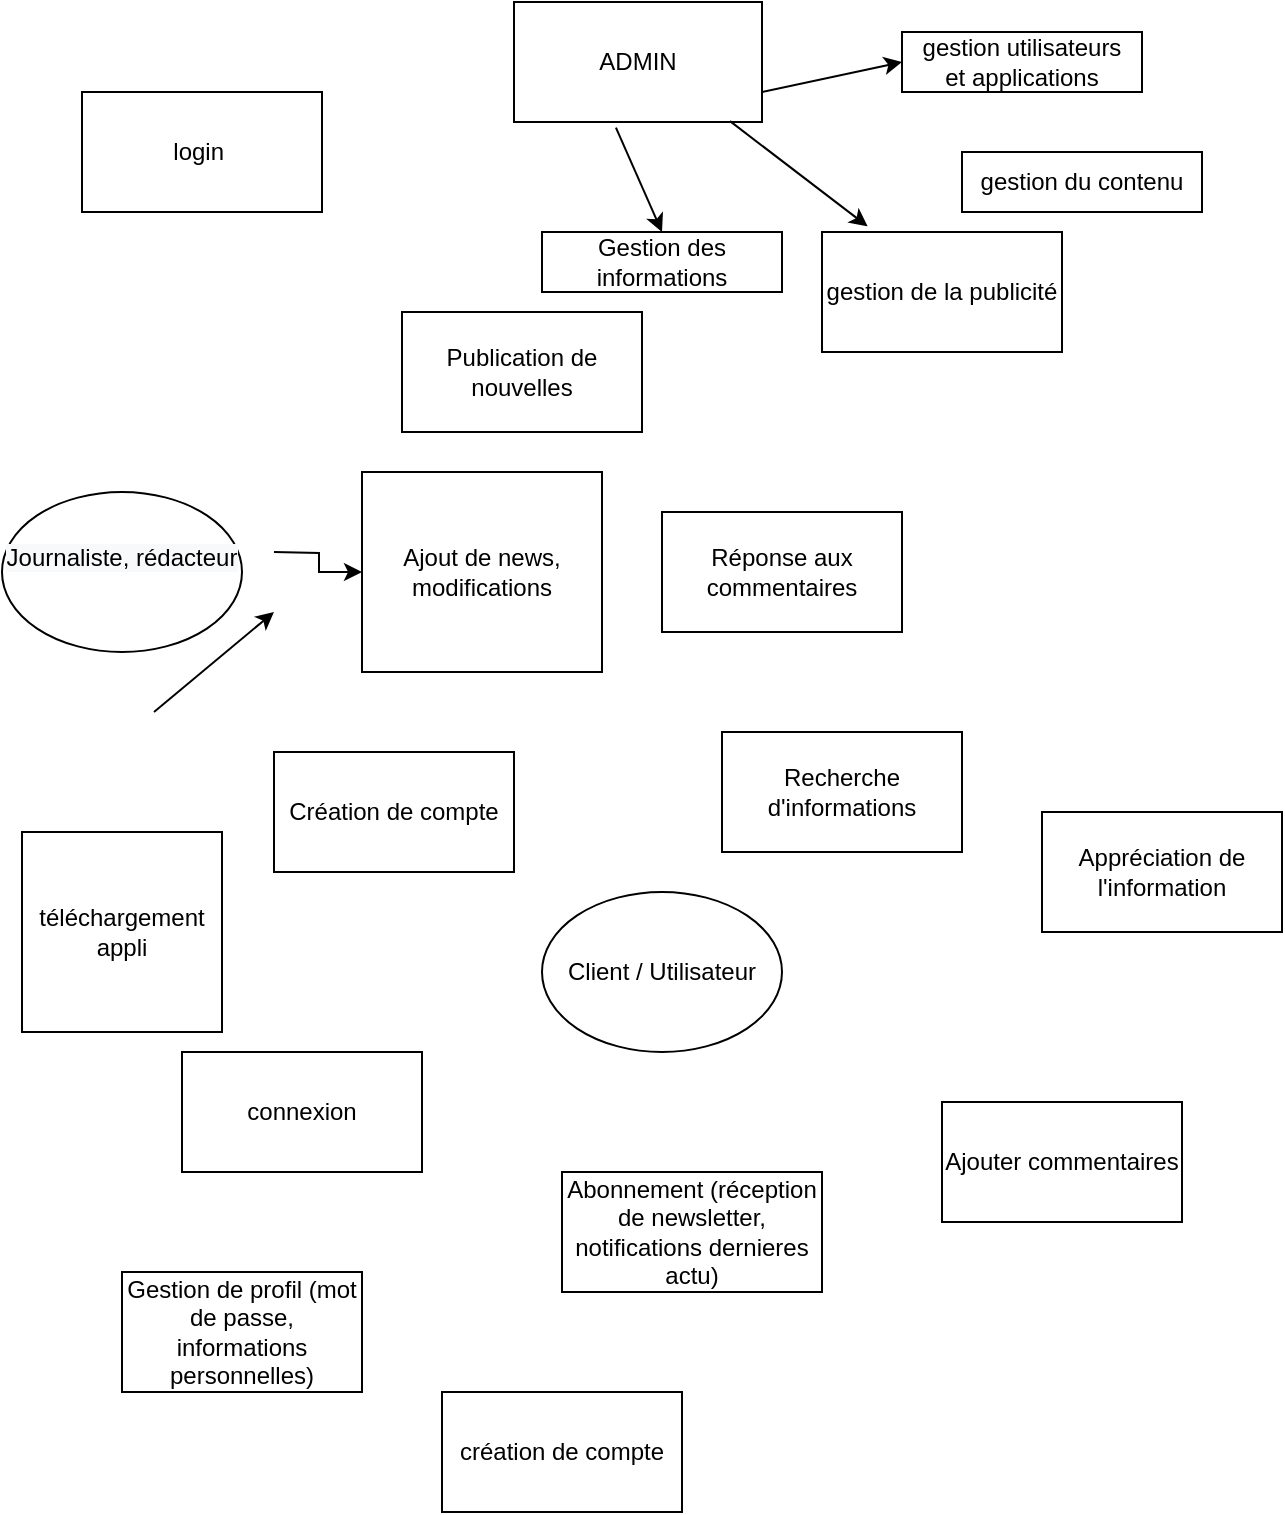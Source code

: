 <mxfile version="20.5.3" type="device"><diagram id="FRYw6zsBVWxBAypBHyti" name="Page-1"><mxGraphModel dx="1095" dy="613" grid="1" gridSize="10" guides="1" tooltips="1" connect="1" arrows="1" fold="1" page="1" pageScale="1" pageWidth="827" pageHeight="1169" math="0" shadow="0"><root><mxCell id="0"/><mxCell id="1" parent="0"/><mxCell id="pTgzYiONLD7uIyb2Ocj6-1" value="ADMIN" style="rounded=0;whiteSpace=wrap;html=1;" vertex="1" parent="1"><mxGeometry x="266" y="35" width="124" height="60" as="geometry"/></mxCell><mxCell id="pTgzYiONLD7uIyb2Ocj6-2" value="" style="endArrow=classic;html=1;rounded=0;exitX=1;exitY=0.75;exitDx=0;exitDy=0;entryX=0;entryY=0.5;entryDx=0;entryDy=0;" edge="1" parent="1" source="pTgzYiONLD7uIyb2Ocj6-1" target="pTgzYiONLD7uIyb2Ocj6-5"><mxGeometry width="50" height="50" relative="1" as="geometry"><mxPoint x="414" y="35" as="sourcePoint"/><mxPoint x="454" y="95" as="targetPoint"/></mxGeometry></mxCell><mxCell id="pTgzYiONLD7uIyb2Ocj6-3" value="gestion de la publicité" style="rounded=0;whiteSpace=wrap;html=1;" vertex="1" parent="1"><mxGeometry x="420" y="150" width="120" height="60" as="geometry"/></mxCell><mxCell id="pTgzYiONLD7uIyb2Ocj6-5" value="gestion utilisateurs&lt;br&gt;et applications" style="rounded=0;whiteSpace=wrap;html=1;" vertex="1" parent="1"><mxGeometry x="460" y="50" width="120" height="30" as="geometry"/></mxCell><mxCell id="pTgzYiONLD7uIyb2Ocj6-6" value="gestion du contenu" style="rounded=0;whiteSpace=wrap;html=1;" vertex="1" parent="1"><mxGeometry x="490" y="110" width="120" height="30" as="geometry"/></mxCell><mxCell id="pTgzYiONLD7uIyb2Ocj6-7" value="Ajout de news, modifications" style="rounded=0;whiteSpace=wrap;html=1;" vertex="1" parent="1"><mxGeometry x="190" y="270" width="120" height="100" as="geometry"/></mxCell><mxCell id="pTgzYiONLD7uIyb2Ocj6-8" value="Publication de nouvelles" style="rounded=0;whiteSpace=wrap;html=1;" vertex="1" parent="1"><mxGeometry x="210" y="190" width="120" height="60" as="geometry"/></mxCell><mxCell id="pTgzYiONLD7uIyb2Ocj6-9" value="Gestion des informations" style="rounded=0;whiteSpace=wrap;html=1;" vertex="1" parent="1"><mxGeometry x="280" y="150" width="120" height="30" as="geometry"/></mxCell><mxCell id="pTgzYiONLD7uIyb2Ocj6-11" value="" style="endArrow=classic;html=1;rounded=0;exitX=0.411;exitY=1.047;exitDx=0;exitDy=0;exitPerimeter=0;entryX=0.5;entryY=0;entryDx=0;entryDy=0;" edge="1" parent="1" source="pTgzYiONLD7uIyb2Ocj6-1" target="pTgzYiONLD7uIyb2Ocj6-9"><mxGeometry width="50" height="50" relative="1" as="geometry"><mxPoint x="340" y="120" as="sourcePoint"/><mxPoint x="340" y="140" as="targetPoint"/></mxGeometry></mxCell><mxCell id="pTgzYiONLD7uIyb2Ocj6-13" value="" style="endArrow=classic;html=1;rounded=0;exitX=0.871;exitY=0.993;exitDx=0;exitDy=0;exitPerimeter=0;entryX=0.19;entryY=-0.047;entryDx=0;entryDy=0;entryPerimeter=0;" edge="1" parent="1" source="pTgzYiONLD7uIyb2Ocj6-1" target="pTgzYiONLD7uIyb2Ocj6-3"><mxGeometry width="50" height="50" relative="1" as="geometry"><mxPoint x="380" y="130" as="sourcePoint"/><mxPoint x="430" y="80" as="targetPoint"/></mxGeometry></mxCell><mxCell id="pTgzYiONLD7uIyb2Ocj6-22" value="" style="edgeStyle=orthogonalEdgeStyle;rounded=0;orthogonalLoop=1;jettySize=auto;html=1;" edge="1" parent="1" target="pTgzYiONLD7uIyb2Ocj6-7"><mxGeometry relative="1" as="geometry"><mxPoint x="146" y="310" as="sourcePoint"/></mxGeometry></mxCell><mxCell id="pTgzYiONLD7uIyb2Ocj6-16" value="Ajouter commentaires" style="rounded=0;whiteSpace=wrap;html=1;" vertex="1" parent="1"><mxGeometry x="480" y="585" width="120" height="60" as="geometry"/></mxCell><mxCell id="pTgzYiONLD7uIyb2Ocj6-17" value="login&amp;nbsp;" style="rounded=0;whiteSpace=wrap;html=1;" vertex="1" parent="1"><mxGeometry x="50" y="80" width="120" height="60" as="geometry"/></mxCell><mxCell id="pTgzYiONLD7uIyb2Ocj6-19" value="Recherche d'informations" style="rounded=0;whiteSpace=wrap;html=1;" vertex="1" parent="1"><mxGeometry x="370" y="400" width="120" height="60" as="geometry"/></mxCell><mxCell id="pTgzYiONLD7uIyb2Ocj6-20" value="Appréciation de l'information" style="rounded=0;whiteSpace=wrap;html=1;" vertex="1" parent="1"><mxGeometry x="530" y="440" width="120" height="60" as="geometry"/></mxCell><mxCell id="pTgzYiONLD7uIyb2Ocj6-21" value="" style="endArrow=classic;html=1;rounded=0;" edge="1" parent="1"><mxGeometry width="50" height="50" relative="1" as="geometry"><mxPoint x="86" y="390" as="sourcePoint"/><mxPoint x="146" y="340" as="targetPoint"/></mxGeometry></mxCell><mxCell id="pTgzYiONLD7uIyb2Ocj6-23" value="Réponse aux commentaires" style="rounded=0;whiteSpace=wrap;html=1;" vertex="1" parent="1"><mxGeometry x="340" y="290" width="120" height="60" as="geometry"/></mxCell><mxCell id="pTgzYiONLD7uIyb2Ocj6-25" value="Client / Utilisateur" style="ellipse;whiteSpace=wrap;html=1;" vertex="1" parent="1"><mxGeometry x="280" y="480" width="120" height="80" as="geometry"/></mxCell><mxCell id="pTgzYiONLD7uIyb2Ocj6-26" value="Création de compte" style="rounded=0;whiteSpace=wrap;html=1;" vertex="1" parent="1"><mxGeometry x="146" y="410" width="120" height="60" as="geometry"/></mxCell><mxCell id="pTgzYiONLD7uIyb2Ocj6-27" value="Gestion de profil (mot de passe, informations personnelles)" style="rounded=0;whiteSpace=wrap;html=1;" vertex="1" parent="1"><mxGeometry x="70" y="670" width="120" height="60" as="geometry"/></mxCell><mxCell id="pTgzYiONLD7uIyb2Ocj6-28" value="Abonnement (réception de newsletter, notifications dernieres actu)" style="rounded=0;whiteSpace=wrap;html=1;" vertex="1" parent="1"><mxGeometry x="290" y="620" width="130" height="60" as="geometry"/></mxCell><mxCell id="pTgzYiONLD7uIyb2Ocj6-29" style="edgeStyle=orthogonalEdgeStyle;rounded=0;orthogonalLoop=1;jettySize=auto;html=1;exitX=0.5;exitY=1;exitDx=0;exitDy=0;" edge="1" parent="1" source="pTgzYiONLD7uIyb2Ocj6-19" target="pTgzYiONLD7uIyb2Ocj6-19"><mxGeometry relative="1" as="geometry"/></mxCell><mxCell id="pTgzYiONLD7uIyb2Ocj6-30" value="&#10;&lt;span style=&quot;color: rgb(0, 0, 0); font-family: Helvetica; font-size: 12px; font-style: normal; font-variant-ligatures: normal; font-variant-caps: normal; font-weight: 400; letter-spacing: normal; orphans: 2; text-align: center; text-indent: 0px; text-transform: none; widows: 2; word-spacing: 0px; -webkit-text-stroke-width: 0px; background-color: rgb(248, 249, 250); text-decoration-thickness: initial; text-decoration-style: initial; text-decoration-color: initial; float: none; display: inline !important;&quot;&gt;Journaliste, rédacteur&lt;/span&gt;&#10;&#10;" style="ellipse;whiteSpace=wrap;html=1;" vertex="1" parent="1"><mxGeometry x="10" y="280" width="120" height="80" as="geometry"/></mxCell><mxCell id="pTgzYiONLD7uIyb2Ocj6-33" value="téléchargement appli" style="whiteSpace=wrap;html=1;aspect=fixed;" vertex="1" parent="1"><mxGeometry x="20" y="450" width="100" height="100" as="geometry"/></mxCell><mxCell id="pTgzYiONLD7uIyb2Ocj6-34" value="création de compte" style="rounded=0;whiteSpace=wrap;html=1;" vertex="1" parent="1"><mxGeometry x="230" y="730" width="120" height="60" as="geometry"/></mxCell><mxCell id="pTgzYiONLD7uIyb2Ocj6-35" value="connexion" style="rounded=0;whiteSpace=wrap;html=1;" vertex="1" parent="1"><mxGeometry x="100" y="560" width="120" height="60" as="geometry"/></mxCell></root></mxGraphModel></diagram></mxfile>